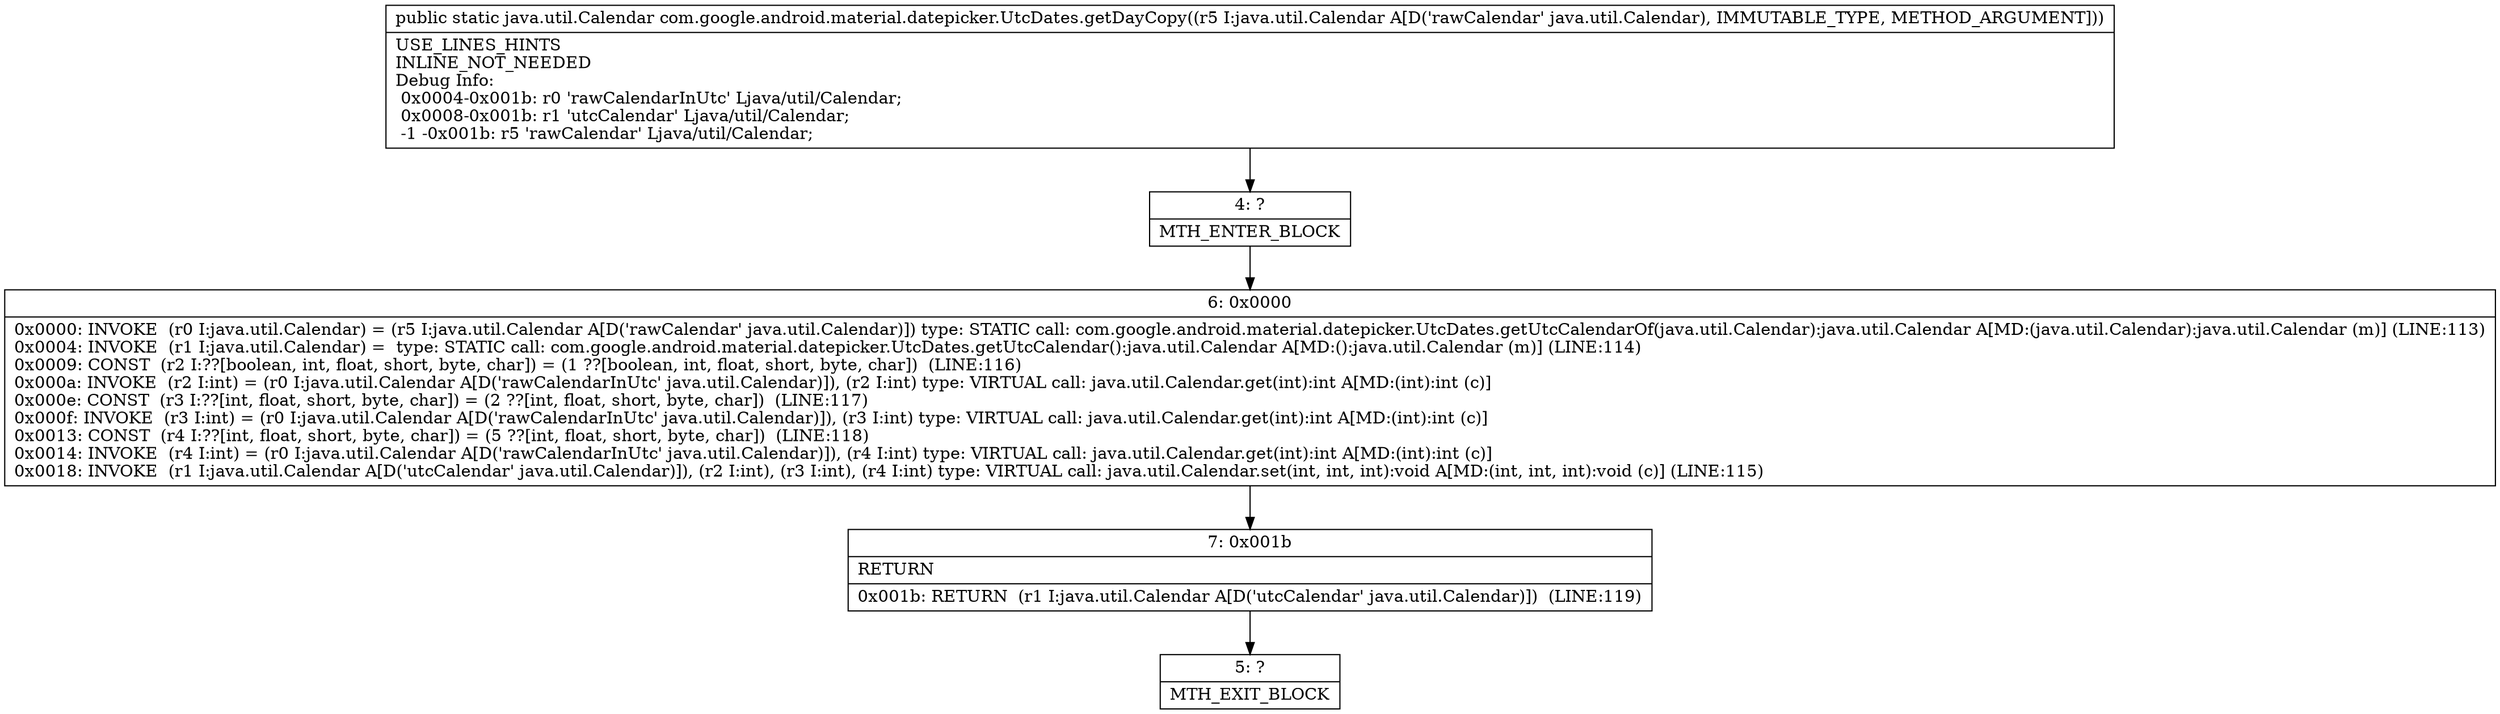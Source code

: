 digraph "CFG forcom.google.android.material.datepicker.UtcDates.getDayCopy(Ljava\/util\/Calendar;)Ljava\/util\/Calendar;" {
Node_4 [shape=record,label="{4\:\ ?|MTH_ENTER_BLOCK\l}"];
Node_6 [shape=record,label="{6\:\ 0x0000|0x0000: INVOKE  (r0 I:java.util.Calendar) = (r5 I:java.util.Calendar A[D('rawCalendar' java.util.Calendar)]) type: STATIC call: com.google.android.material.datepicker.UtcDates.getUtcCalendarOf(java.util.Calendar):java.util.Calendar A[MD:(java.util.Calendar):java.util.Calendar (m)] (LINE:113)\l0x0004: INVOKE  (r1 I:java.util.Calendar) =  type: STATIC call: com.google.android.material.datepicker.UtcDates.getUtcCalendar():java.util.Calendar A[MD:():java.util.Calendar (m)] (LINE:114)\l0x0009: CONST  (r2 I:??[boolean, int, float, short, byte, char]) = (1 ??[boolean, int, float, short, byte, char])  (LINE:116)\l0x000a: INVOKE  (r2 I:int) = (r0 I:java.util.Calendar A[D('rawCalendarInUtc' java.util.Calendar)]), (r2 I:int) type: VIRTUAL call: java.util.Calendar.get(int):int A[MD:(int):int (c)]\l0x000e: CONST  (r3 I:??[int, float, short, byte, char]) = (2 ??[int, float, short, byte, char])  (LINE:117)\l0x000f: INVOKE  (r3 I:int) = (r0 I:java.util.Calendar A[D('rawCalendarInUtc' java.util.Calendar)]), (r3 I:int) type: VIRTUAL call: java.util.Calendar.get(int):int A[MD:(int):int (c)]\l0x0013: CONST  (r4 I:??[int, float, short, byte, char]) = (5 ??[int, float, short, byte, char])  (LINE:118)\l0x0014: INVOKE  (r4 I:int) = (r0 I:java.util.Calendar A[D('rawCalendarInUtc' java.util.Calendar)]), (r4 I:int) type: VIRTUAL call: java.util.Calendar.get(int):int A[MD:(int):int (c)]\l0x0018: INVOKE  (r1 I:java.util.Calendar A[D('utcCalendar' java.util.Calendar)]), (r2 I:int), (r3 I:int), (r4 I:int) type: VIRTUAL call: java.util.Calendar.set(int, int, int):void A[MD:(int, int, int):void (c)] (LINE:115)\l}"];
Node_7 [shape=record,label="{7\:\ 0x001b|RETURN\l|0x001b: RETURN  (r1 I:java.util.Calendar A[D('utcCalendar' java.util.Calendar)])  (LINE:119)\l}"];
Node_5 [shape=record,label="{5\:\ ?|MTH_EXIT_BLOCK\l}"];
MethodNode[shape=record,label="{public static java.util.Calendar com.google.android.material.datepicker.UtcDates.getDayCopy((r5 I:java.util.Calendar A[D('rawCalendar' java.util.Calendar), IMMUTABLE_TYPE, METHOD_ARGUMENT]))  | USE_LINES_HINTS\lINLINE_NOT_NEEDED\lDebug Info:\l  0x0004\-0x001b: r0 'rawCalendarInUtc' Ljava\/util\/Calendar;\l  0x0008\-0x001b: r1 'utcCalendar' Ljava\/util\/Calendar;\l  \-1 \-0x001b: r5 'rawCalendar' Ljava\/util\/Calendar;\l}"];
MethodNode -> Node_4;Node_4 -> Node_6;
Node_6 -> Node_7;
Node_7 -> Node_5;
}

